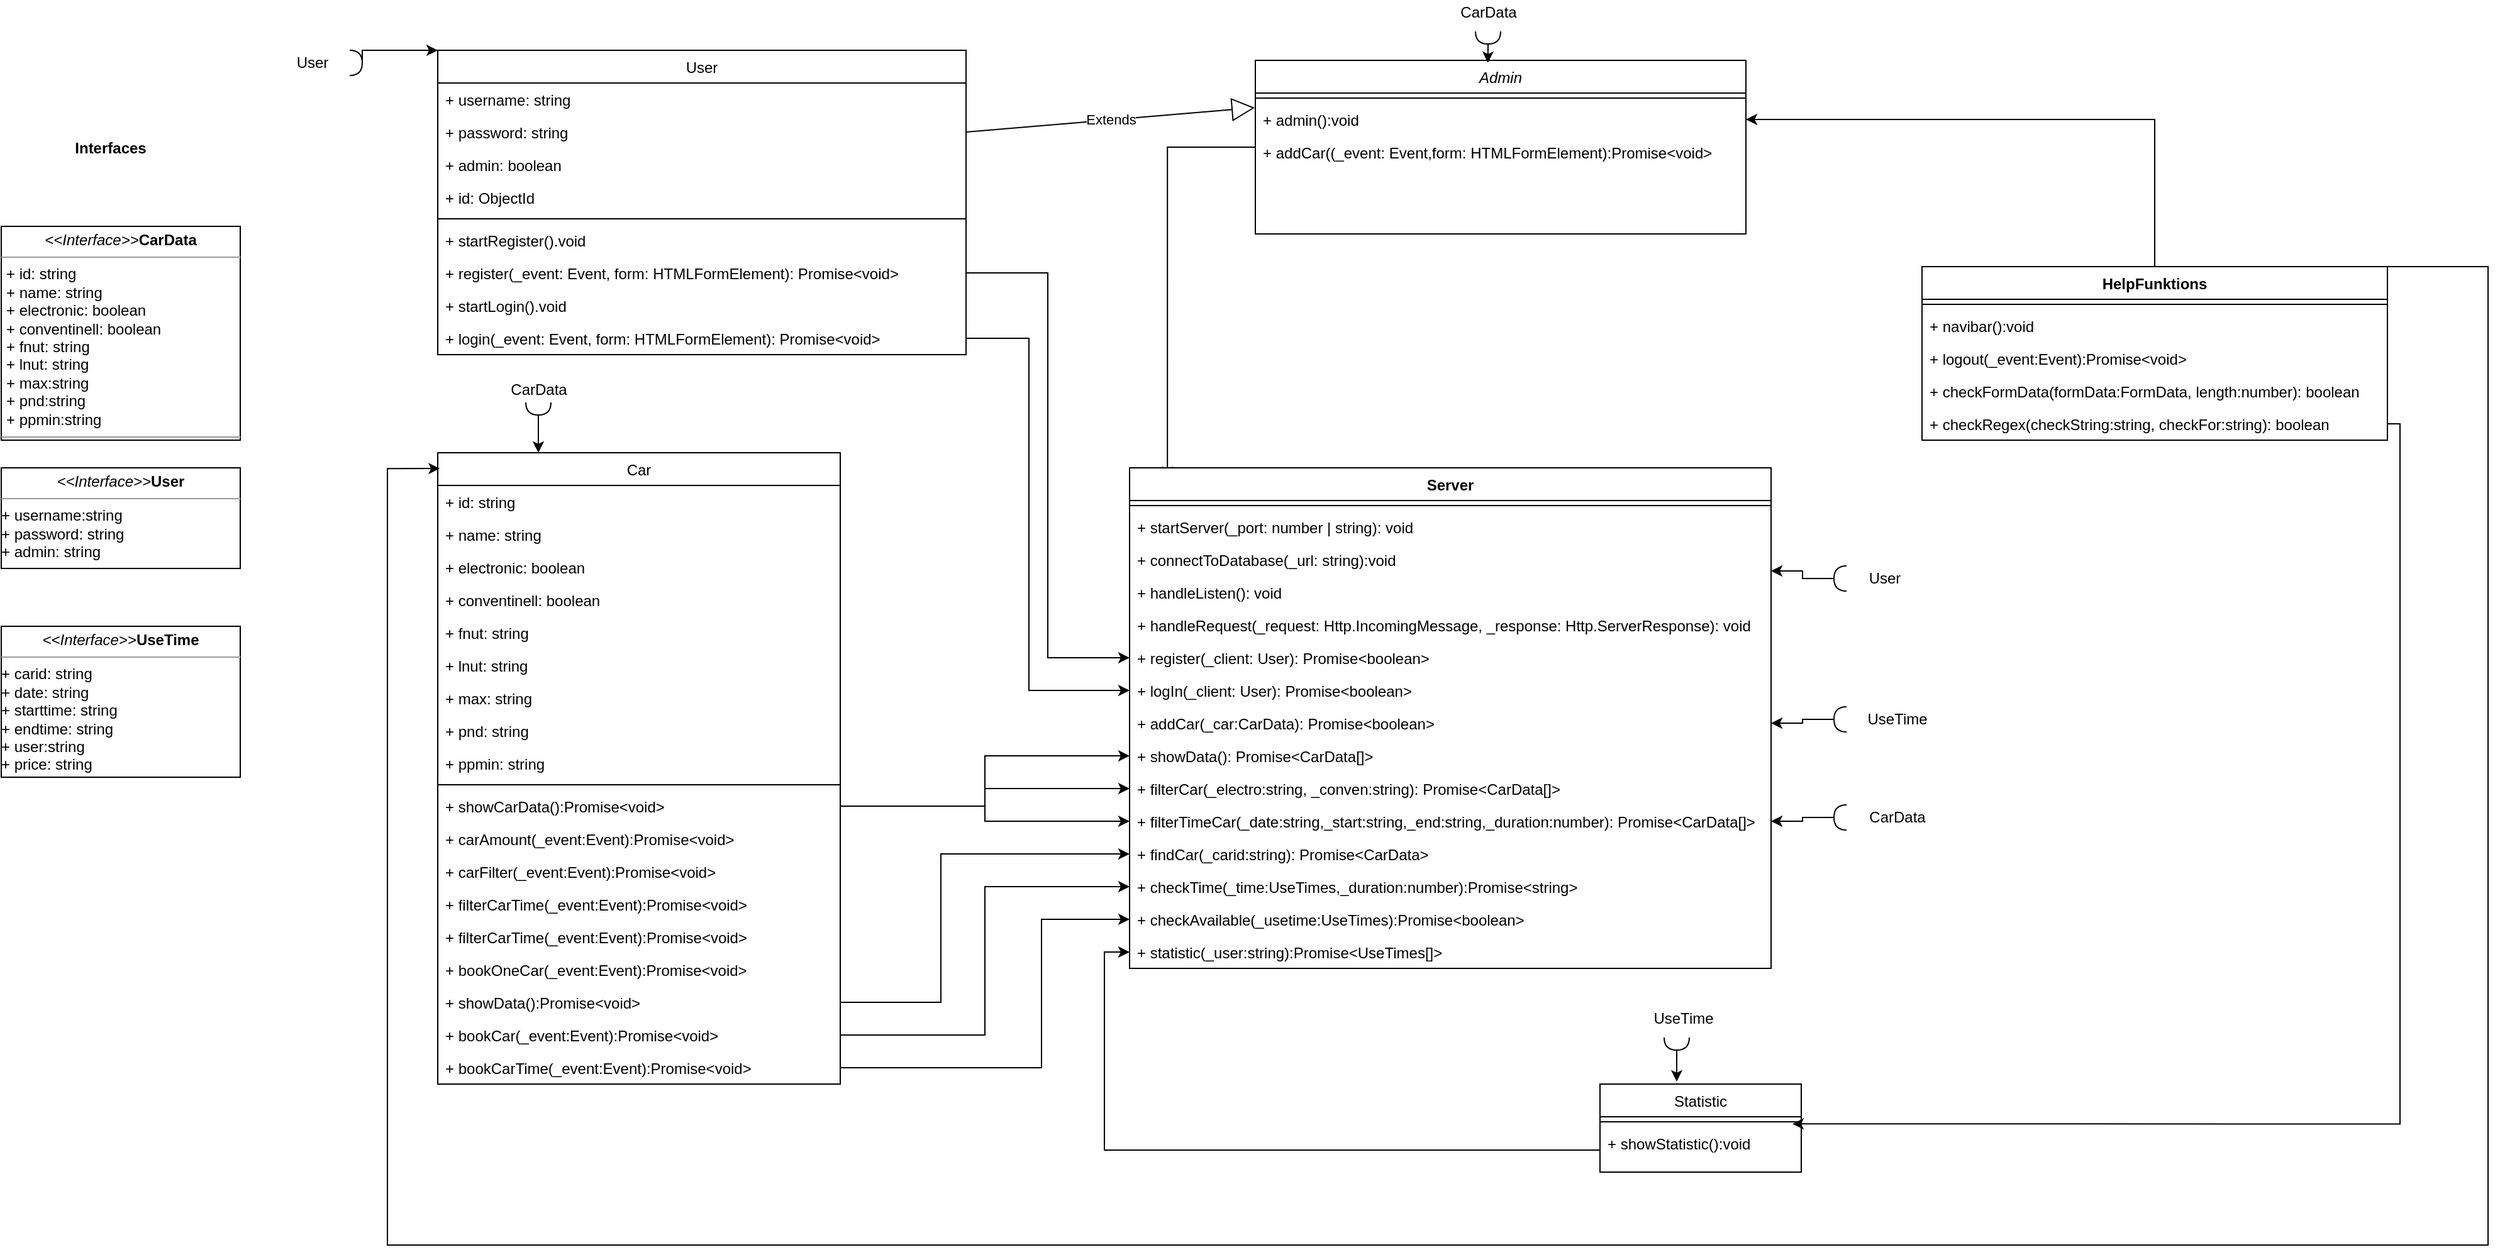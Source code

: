 <mxfile version="18.0.6" type="device" pages="3"><diagram id="C5RBs43oDa-KdzZeNtuy" name="Klassendiagram"><mxGraphModel dx="3906" dy="2313" grid="1" gridSize="10" guides="1" tooltips="1" connect="1" arrows="1" fold="1" page="1" pageScale="1" pageWidth="827" pageHeight="1169" math="0" shadow="0"><root><mxCell id="WIyWlLk6GJQsqaUBKTNV-0"/><mxCell id="WIyWlLk6GJQsqaUBKTNV-1" parent="WIyWlLk6GJQsqaUBKTNV-0"/><mxCell id="M6vmcCNM_Of8qUDuy9gp-23" style="edgeStyle=orthogonalEdgeStyle;rounded=0;orthogonalLoop=1;jettySize=auto;html=1;exitX=0;exitY=0.5;exitDx=0;exitDy=0;entryX=0.059;entryY=0.02;entryDx=0;entryDy=0;entryPerimeter=0;" edge="1" parent="WIyWlLk6GJQsqaUBKTNV-1" source="zkfFHV4jXpPFQw0GAbJ--0" target="01paViA8W7ZE-G03d8Z8-36"><mxGeometry relative="1" as="geometry"/></mxCell><mxCell id="zkfFHV4jXpPFQw0GAbJ--0" value="Admin" style="swimlane;fontStyle=2;align=center;verticalAlign=top;childLayout=stackLayout;horizontal=1;startSize=26;horizontalStack=0;resizeParent=1;resizeLast=0;collapsible=1;marginBottom=0;rounded=0;shadow=0;strokeWidth=1;" parent="WIyWlLk6GJQsqaUBKTNV-1" vertex="1"><mxGeometry x="-20" y="38" width="390" height="138" as="geometry"><mxRectangle x="230" y="140" width="160" height="26" as="alternateBounds"/></mxGeometry></mxCell><mxCell id="zkfFHV4jXpPFQw0GAbJ--4" value="" style="line;html=1;strokeWidth=1;align=left;verticalAlign=middle;spacingTop=-1;spacingLeft=3;spacingRight=3;rotatable=0;labelPosition=right;points=[];portConstraint=eastwest;" parent="zkfFHV4jXpPFQw0GAbJ--0" vertex="1"><mxGeometry y="26" width="390" height="8" as="geometry"/></mxCell><mxCell id="zkfFHV4jXpPFQw0GAbJ--5" value="+ admin():void" style="text;align=left;verticalAlign=top;spacingLeft=4;spacingRight=4;overflow=hidden;rotatable=0;points=[[0,0.5],[1,0.5]];portConstraint=eastwest;" parent="zkfFHV4jXpPFQw0GAbJ--0" vertex="1"><mxGeometry y="34" width="390" height="26" as="geometry"/></mxCell><mxCell id="01paViA8W7ZE-G03d8Z8-0" value="+ addCar((_event: Event,form: HTMLFormElement):Promise&lt;void&gt;" style="text;align=left;verticalAlign=top;spacingLeft=4;spacingRight=4;overflow=hidden;rotatable=0;points=[[0,0.5],[1,0.5]];portConstraint=eastwest;" parent="zkfFHV4jXpPFQw0GAbJ--0" vertex="1"><mxGeometry y="60" width="390" height="26" as="geometry"/></mxCell><mxCell id="zkfFHV4jXpPFQw0GAbJ--6" value="User" style="swimlane;fontStyle=0;align=center;verticalAlign=top;childLayout=stackLayout;horizontal=1;startSize=26;horizontalStack=0;resizeParent=1;resizeLast=0;collapsible=1;marginBottom=0;rounded=0;shadow=0;strokeWidth=1;" parent="WIyWlLk6GJQsqaUBKTNV-1" vertex="1"><mxGeometry x="-670" y="30" width="420" height="242" as="geometry"><mxRectangle x="130" y="380" width="160" height="26" as="alternateBounds"/></mxGeometry></mxCell><mxCell id="zkfFHV4jXpPFQw0GAbJ--7" value="+ username: string" style="text;align=left;verticalAlign=top;spacingLeft=4;spacingRight=4;overflow=hidden;rotatable=0;points=[[0,0.5],[1,0.5]];portConstraint=eastwest;" parent="zkfFHV4jXpPFQw0GAbJ--6" vertex="1"><mxGeometry y="26" width="420" height="26" as="geometry"/></mxCell><mxCell id="zkfFHV4jXpPFQw0GAbJ--8" value="+ password: string" style="text;align=left;verticalAlign=top;spacingLeft=4;spacingRight=4;overflow=hidden;rotatable=0;points=[[0,0.5],[1,0.5]];portConstraint=eastwest;rounded=0;shadow=0;html=0;" parent="zkfFHV4jXpPFQw0GAbJ--6" vertex="1"><mxGeometry y="52" width="420" height="26" as="geometry"/></mxCell><mxCell id="01paViA8W7ZE-G03d8Z8-20" value="+ admin: boolean" style="text;align=left;verticalAlign=top;spacingLeft=4;spacingRight=4;overflow=hidden;rotatable=0;points=[[0,0.5],[1,0.5]];portConstraint=eastwest;rounded=0;shadow=0;html=0;" parent="zkfFHV4jXpPFQw0GAbJ--6" vertex="1"><mxGeometry y="78" width="420" height="26" as="geometry"/></mxCell><mxCell id="01paViA8W7ZE-G03d8Z8-19" value="+ id: ObjectId" style="text;align=left;verticalAlign=top;spacingLeft=4;spacingRight=4;overflow=hidden;rotatable=0;points=[[0,0.5],[1,0.5]];portConstraint=eastwest;rounded=0;shadow=0;html=0;" parent="zkfFHV4jXpPFQw0GAbJ--6" vertex="1"><mxGeometry y="104" width="420" height="26" as="geometry"/></mxCell><mxCell id="zkfFHV4jXpPFQw0GAbJ--9" value="" style="line;html=1;strokeWidth=1;align=left;verticalAlign=middle;spacingTop=-1;spacingLeft=3;spacingRight=3;rotatable=0;labelPosition=right;points=[];portConstraint=eastwest;" parent="zkfFHV4jXpPFQw0GAbJ--6" vertex="1"><mxGeometry y="130" width="420" height="8" as="geometry"/></mxCell><mxCell id="zkfFHV4jXpPFQw0GAbJ--11" value="+ startRegister().void" style="text;align=left;verticalAlign=top;spacingLeft=4;spacingRight=4;overflow=hidden;rotatable=0;points=[[0,0.5],[1,0.5]];portConstraint=eastwest;" parent="zkfFHV4jXpPFQw0GAbJ--6" vertex="1"><mxGeometry y="138" width="420" height="26" as="geometry"/></mxCell><mxCell id="01paViA8W7ZE-G03d8Z8-21" value="+ register(_event: Event, form: HTMLFormElement): Promise&lt;void&gt;" style="text;align=left;verticalAlign=top;spacingLeft=4;spacingRight=4;overflow=hidden;rotatable=0;points=[[0,0.5],[1,0.5]];portConstraint=eastwest;" parent="zkfFHV4jXpPFQw0GAbJ--6" vertex="1"><mxGeometry y="164" width="420" height="26" as="geometry"/></mxCell><mxCell id="01paViA8W7ZE-G03d8Z8-22" value="+ startLogin().void" style="text;align=left;verticalAlign=top;spacingLeft=4;spacingRight=4;overflow=hidden;rotatable=0;points=[[0,0.5],[1,0.5]];portConstraint=eastwest;" parent="zkfFHV4jXpPFQw0GAbJ--6" vertex="1"><mxGeometry y="190" width="420" height="26" as="geometry"/></mxCell><mxCell id="01paViA8W7ZE-G03d8Z8-23" value="+ login(_event: Event, form: HTMLFormElement): Promise&lt;void&gt;" style="text;align=left;verticalAlign=top;spacingLeft=4;spacingRight=4;overflow=hidden;rotatable=0;points=[[0,0.5],[1,0.5]];portConstraint=eastwest;" parent="zkfFHV4jXpPFQw0GAbJ--6" vertex="1"><mxGeometry y="216" width="420" height="26" as="geometry"/></mxCell><mxCell id="M6vmcCNM_Of8qUDuy9gp-12" style="edgeStyle=orthogonalEdgeStyle;rounded=0;orthogonalLoop=1;jettySize=auto;html=1;exitX=0;exitY=0.75;exitDx=0;exitDy=0;entryX=0;entryY=0.5;entryDx=0;entryDy=0;" edge="1" parent="WIyWlLk6GJQsqaUBKTNV-1" source="zkfFHV4jXpPFQw0GAbJ--13" target="01paViA8W7ZE-G03d8Z8-40"><mxGeometry relative="1" as="geometry"><Array as="points"><mxPoint x="-140" y="904"/><mxPoint x="-140" y="747"/></Array></mxGeometry></mxCell><mxCell id="zkfFHV4jXpPFQw0GAbJ--13" value="Statistic" style="swimlane;fontStyle=0;align=center;verticalAlign=top;childLayout=stackLayout;horizontal=1;startSize=26;horizontalStack=0;resizeParent=1;resizeLast=0;collapsible=1;marginBottom=0;rounded=0;shadow=0;strokeWidth=1;" parent="WIyWlLk6GJQsqaUBKTNV-1" vertex="1"><mxGeometry x="254" y="852" width="160" height="70" as="geometry"><mxRectangle x="340" y="380" width="170" height="26" as="alternateBounds"/></mxGeometry></mxCell><mxCell id="zkfFHV4jXpPFQw0GAbJ--15" value="" style="line;html=1;strokeWidth=1;align=left;verticalAlign=middle;spacingTop=-1;spacingLeft=3;spacingRight=3;rotatable=0;labelPosition=right;points=[];portConstraint=eastwest;" parent="zkfFHV4jXpPFQw0GAbJ--13" vertex="1"><mxGeometry y="26" width="160" height="8" as="geometry"/></mxCell><mxCell id="01paViA8W7ZE-G03d8Z8-16" value="+ showStatistic():void" style="text;align=left;verticalAlign=top;spacingLeft=4;spacingRight=4;overflow=hidden;rotatable=0;points=[[0,0.5],[1,0.5]];portConstraint=eastwest;" parent="zkfFHV4jXpPFQw0GAbJ--13" vertex="1"><mxGeometry y="34" width="160" height="26" as="geometry"/></mxCell><mxCell id="zkfFHV4jXpPFQw0GAbJ--17" value="Car" style="swimlane;fontStyle=0;align=center;verticalAlign=top;childLayout=stackLayout;horizontal=1;startSize=26;horizontalStack=0;resizeParent=1;resizeLast=0;collapsible=1;marginBottom=0;rounded=0;shadow=0;strokeWidth=1;" parent="WIyWlLk6GJQsqaUBKTNV-1" vertex="1"><mxGeometry x="-670" y="350" width="320" height="502" as="geometry"><mxRectangle x="508" y="120" width="192" height="26" as="alternateBounds"/></mxGeometry></mxCell><mxCell id="zkfFHV4jXpPFQw0GAbJ--18" value="+ id: string" style="text;align=left;verticalAlign=top;spacingLeft=4;spacingRight=4;overflow=hidden;rotatable=0;points=[[0,0.5],[1,0.5]];portConstraint=eastwest;" parent="zkfFHV4jXpPFQw0GAbJ--17" vertex="1"><mxGeometry y="26" width="320" height="26" as="geometry"/></mxCell><mxCell id="zkfFHV4jXpPFQw0GAbJ--19" value="+ name: string" style="text;align=left;verticalAlign=top;spacingLeft=4;spacingRight=4;overflow=hidden;rotatable=0;points=[[0,0.5],[1,0.5]];portConstraint=eastwest;rounded=0;shadow=0;html=0;" parent="zkfFHV4jXpPFQw0GAbJ--17" vertex="1"><mxGeometry y="52" width="320" height="26" as="geometry"/></mxCell><mxCell id="zkfFHV4jXpPFQw0GAbJ--20" value="+ electronic: boolean" style="text;align=left;verticalAlign=top;spacingLeft=4;spacingRight=4;overflow=hidden;rotatable=0;points=[[0,0.5],[1,0.5]];portConstraint=eastwest;rounded=0;shadow=0;html=0;" parent="zkfFHV4jXpPFQw0GAbJ--17" vertex="1"><mxGeometry y="78" width="320" height="26" as="geometry"/></mxCell><mxCell id="zkfFHV4jXpPFQw0GAbJ--21" value="+ conventinell: boolean" style="text;align=left;verticalAlign=top;spacingLeft=4;spacingRight=4;overflow=hidden;rotatable=0;points=[[0,0.5],[1,0.5]];portConstraint=eastwest;rounded=0;shadow=0;html=0;" parent="zkfFHV4jXpPFQw0GAbJ--17" vertex="1"><mxGeometry y="104" width="320" height="26" as="geometry"/></mxCell><mxCell id="01paViA8W7ZE-G03d8Z8-2" value="+ fnut: string" style="text;align=left;verticalAlign=top;spacingLeft=4;spacingRight=4;overflow=hidden;rotatable=0;points=[[0,0.5],[1,0.5]];portConstraint=eastwest;rounded=0;shadow=0;html=0;" parent="zkfFHV4jXpPFQw0GAbJ--17" vertex="1"><mxGeometry y="130" width="320" height="26" as="geometry"/></mxCell><mxCell id="01paViA8W7ZE-G03d8Z8-3" value="+ lnut: string" style="text;align=left;verticalAlign=top;spacingLeft=4;spacingRight=4;overflow=hidden;rotatable=0;points=[[0,0.5],[1,0.5]];portConstraint=eastwest;rounded=0;shadow=0;html=0;" parent="zkfFHV4jXpPFQw0GAbJ--17" vertex="1"><mxGeometry y="156" width="320" height="26" as="geometry"/></mxCell><mxCell id="01paViA8W7ZE-G03d8Z8-5" value="+ max: string" style="text;align=left;verticalAlign=top;spacingLeft=4;spacingRight=4;overflow=hidden;rotatable=0;points=[[0,0.5],[1,0.5]];portConstraint=eastwest;rounded=0;shadow=0;html=0;" parent="zkfFHV4jXpPFQw0GAbJ--17" vertex="1"><mxGeometry y="182" width="320" height="26" as="geometry"/></mxCell><mxCell id="01paViA8W7ZE-G03d8Z8-6" value="+ pnd: string" style="text;align=left;verticalAlign=top;spacingLeft=4;spacingRight=4;overflow=hidden;rotatable=0;points=[[0,0.5],[1,0.5]];portConstraint=eastwest;rounded=0;shadow=0;html=0;" parent="zkfFHV4jXpPFQw0GAbJ--17" vertex="1"><mxGeometry y="208" width="320" height="26" as="geometry"/></mxCell><mxCell id="01paViA8W7ZE-G03d8Z8-4" value="+ ppmin: string" style="text;align=left;verticalAlign=top;spacingLeft=4;spacingRight=4;overflow=hidden;rotatable=0;points=[[0,0.5],[1,0.5]];portConstraint=eastwest;rounded=0;shadow=0;html=0;" parent="zkfFHV4jXpPFQw0GAbJ--17" vertex="1"><mxGeometry y="234" width="320" height="26" as="geometry"/></mxCell><mxCell id="zkfFHV4jXpPFQw0GAbJ--23" value="" style="line;html=1;strokeWidth=1;align=left;verticalAlign=middle;spacingTop=-1;spacingLeft=3;spacingRight=3;rotatable=0;labelPosition=right;points=[];portConstraint=eastwest;" parent="zkfFHV4jXpPFQw0GAbJ--17" vertex="1"><mxGeometry y="260" width="320" height="8" as="geometry"/></mxCell><mxCell id="zkfFHV4jXpPFQw0GAbJ--24" value="+ showCarData():Promise&lt;void&gt;" style="text;align=left;verticalAlign=top;spacingLeft=4;spacingRight=4;overflow=hidden;rotatable=0;points=[[0,0.5],[1,0.5]];portConstraint=eastwest;" parent="zkfFHV4jXpPFQw0GAbJ--17" vertex="1"><mxGeometry y="268" width="320" height="26" as="geometry"/></mxCell><mxCell id="zkfFHV4jXpPFQw0GAbJ--25" value="+ carAmount(_event:Event):Promise&lt;void&gt;" style="text;align=left;verticalAlign=top;spacingLeft=4;spacingRight=4;overflow=hidden;rotatable=0;points=[[0,0.5],[1,0.5]];portConstraint=eastwest;" parent="zkfFHV4jXpPFQw0GAbJ--17" vertex="1"><mxGeometry y="294" width="320" height="26" as="geometry"/></mxCell><mxCell id="01paViA8W7ZE-G03d8Z8-8" value="+ carFilter(_event:Event):Promise&lt;void&gt;" style="text;align=left;verticalAlign=top;spacingLeft=4;spacingRight=4;overflow=hidden;rotatable=0;points=[[0,0.5],[1,0.5]];portConstraint=eastwest;" parent="zkfFHV4jXpPFQw0GAbJ--17" vertex="1"><mxGeometry y="320" width="320" height="26" as="geometry"/></mxCell><mxCell id="01paViA8W7ZE-G03d8Z8-9" value="+ filterCarTime(_event:Event):Promise&lt;void&gt;" style="text;align=left;verticalAlign=top;spacingLeft=4;spacingRight=4;overflow=hidden;rotatable=0;points=[[0,0.5],[1,0.5]];portConstraint=eastwest;" parent="zkfFHV4jXpPFQw0GAbJ--17" vertex="1"><mxGeometry y="346" width="320" height="26" as="geometry"/></mxCell><mxCell id="01paViA8W7ZE-G03d8Z8-11" value="+ filterCarTime(_event:Event):Promise&lt;void&gt;" style="text;align=left;verticalAlign=top;spacingLeft=4;spacingRight=4;overflow=hidden;rotatable=0;points=[[0,0.5],[1,0.5]];portConstraint=eastwest;" parent="zkfFHV4jXpPFQw0GAbJ--17" vertex="1"><mxGeometry y="372" width="320" height="26" as="geometry"/></mxCell><mxCell id="01paViA8W7ZE-G03d8Z8-10" value="+ bookOneCar(_event:Event):Promise&lt;void&gt;" style="text;align=left;verticalAlign=top;spacingLeft=4;spacingRight=4;overflow=hidden;rotatable=0;points=[[0,0.5],[1,0.5]];portConstraint=eastwest;" parent="zkfFHV4jXpPFQw0GAbJ--17" vertex="1"><mxGeometry y="398" width="320" height="26" as="geometry"/></mxCell><mxCell id="01paViA8W7ZE-G03d8Z8-12" value="+ showData():Promise&lt;void&gt;" style="text;align=left;verticalAlign=top;spacingLeft=4;spacingRight=4;overflow=hidden;rotatable=0;points=[[0,0.5],[1,0.5]];portConstraint=eastwest;" parent="zkfFHV4jXpPFQw0GAbJ--17" vertex="1"><mxGeometry y="424" width="320" height="26" as="geometry"/></mxCell><mxCell id="01paViA8W7ZE-G03d8Z8-15" value="+ bookCar(_event:Event):Promise&lt;void&gt;" style="text;align=left;verticalAlign=top;spacingLeft=4;spacingRight=4;overflow=hidden;rotatable=0;points=[[0,0.5],[1,0.5]];portConstraint=eastwest;" parent="zkfFHV4jXpPFQw0GAbJ--17" vertex="1"><mxGeometry y="450" width="320" height="26" as="geometry"/></mxCell><mxCell id="01paViA8W7ZE-G03d8Z8-14" value="+ bookCarTime(_event:Event):Promise&lt;void&gt;" style="text;align=left;verticalAlign=top;spacingLeft=4;spacingRight=4;overflow=hidden;rotatable=0;points=[[0,0.5],[1,0.5]];portConstraint=eastwest;" parent="zkfFHV4jXpPFQw0GAbJ--17" vertex="1"><mxGeometry y="476" width="320" height="26" as="geometry"/></mxCell><mxCell id="01paViA8W7ZE-G03d8Z8-25" value="&lt;p style=&quot;margin:0px;margin-top:4px;text-align:center;&quot;&gt;&lt;i&gt;&amp;lt;&amp;lt;Interface&amp;gt;&amp;gt;&lt;/i&gt;&lt;b&gt;CarData&lt;/b&gt;&lt;br&gt;&lt;/p&gt;&lt;hr size=&quot;1&quot;&gt;&lt;p style=&quot;margin:0px;margin-left:4px;&quot;&gt;+ id: string&lt;br&gt;+ name: string&lt;/p&gt;&lt;p style=&quot;margin:0px;margin-left:4px;&quot;&gt;+ electronic: boolean&lt;/p&gt;&lt;p style=&quot;margin:0px;margin-left:4px;&quot;&gt;+ conventinell: boolean&lt;/p&gt;&lt;p style=&quot;margin:0px;margin-left:4px;&quot;&gt;+ fnut: string&lt;/p&gt;&lt;p style=&quot;margin:0px;margin-left:4px;&quot;&gt;+ lnut: string&lt;/p&gt;&lt;p style=&quot;margin:0px;margin-left:4px;&quot;&gt;+ max:string&lt;/p&gt;&lt;p style=&quot;margin:0px;margin-left:4px;&quot;&gt;+ pnd:string&lt;/p&gt;&lt;p style=&quot;margin:0px;margin-left:4px;&quot;&gt;+ ppmin:string&lt;br&gt;&lt;/p&gt;&lt;hr size=&quot;1&quot;&gt;&lt;p style=&quot;margin:0px;margin-left:4px;&quot;&gt;+ method1(Type): Type&lt;br&gt;+ method2(Type, Type): Type&lt;/p&gt;" style="verticalAlign=top;align=left;overflow=fill;fontSize=12;fontFamily=Helvetica;html=1;" parent="WIyWlLk6GJQsqaUBKTNV-1" vertex="1"><mxGeometry x="-1017" y="170" width="190" height="170" as="geometry"/></mxCell><mxCell id="01paViA8W7ZE-G03d8Z8-26" value="&lt;p style=&quot;margin:0px;margin-top:4px;text-align:center;&quot;&gt;&lt;i&gt;&amp;lt;&amp;lt;Interface&amp;gt;&amp;gt;&lt;/i&gt;&lt;b&gt;User&lt;/b&gt;&lt;br&gt;&lt;b&gt;&lt;/b&gt;&lt;/p&gt;&lt;hr size=&quot;1&quot;&gt;&lt;div&gt;+ username:string&lt;/div&gt;&lt;div&gt;+ password: string&lt;/div&gt;&lt;div&gt;+ admin: string&lt;br&gt;&lt;/div&gt;&lt;hr size=&quot;1&quot;&gt;&lt;p style=&quot;margin:0px;margin-left:4px;&quot;&gt;+ method1(Type): Type&lt;br&gt;+ method2(Type, Type): Type&lt;/p&gt;" style="verticalAlign=top;align=left;overflow=fill;fontSize=12;fontFamily=Helvetica;html=1;" parent="WIyWlLk6GJQsqaUBKTNV-1" vertex="1"><mxGeometry x="-1017" y="362" width="190" height="80" as="geometry"/></mxCell><mxCell id="01paViA8W7ZE-G03d8Z8-27" value="&lt;p style=&quot;margin:0px;margin-top:4px;text-align:center;&quot;&gt;&lt;i&gt;&amp;lt;&amp;lt;Interface&amp;gt;&amp;gt;&lt;/i&gt;&lt;b&gt;UseTime&lt;/b&gt;&lt;br&gt;&lt;b&gt;&lt;/b&gt;&lt;/p&gt;&lt;hr size=&quot;1&quot;&gt;&lt;div&gt;+ carid: string&lt;/div&gt;&lt;div&gt;+ date: string&lt;/div&gt;&lt;div&gt;+ starttime: string&lt;/div&gt;&lt;div&gt;+ endtime: string&lt;/div&gt;&lt;div&gt;+ user:string&lt;/div&gt;&lt;div&gt;+ price: string&lt;br&gt;&lt;/div&gt;&lt;hr size=&quot;1&quot;&gt;&lt;p style=&quot;margin:0px;margin-left:4px;&quot;&gt;+ method1(Type): Type&lt;br&gt;+ method2(Type, Type): Type&lt;/p&gt;" style="verticalAlign=top;align=left;overflow=fill;fontSize=12;fontFamily=Helvetica;html=1;" parent="WIyWlLk6GJQsqaUBKTNV-1" vertex="1"><mxGeometry x="-1017" y="488" width="190" height="120" as="geometry"/></mxCell><mxCell id="01paViA8W7ZE-G03d8Z8-36" value="Server" style="swimlane;fontStyle=1;align=center;verticalAlign=top;childLayout=stackLayout;horizontal=1;startSize=26;horizontalStack=0;resizeParent=1;resizeParentMax=0;resizeLast=0;collapsible=1;marginBottom=0;" parent="WIyWlLk6GJQsqaUBKTNV-1" vertex="1"><mxGeometry x="-120" y="362" width="510" height="398" as="geometry"/></mxCell><mxCell id="01paViA8W7ZE-G03d8Z8-38" value="" style="line;strokeWidth=1;fillColor=none;align=left;verticalAlign=middle;spacingTop=-1;spacingLeft=3;spacingRight=3;rotatable=0;labelPosition=right;points=[];portConstraint=eastwest;" parent="01paViA8W7ZE-G03d8Z8-36" vertex="1"><mxGeometry y="26" width="510" height="8" as="geometry"/></mxCell><mxCell id="01paViA8W7ZE-G03d8Z8-39" value="+ startServer(_port: number | string): void" style="text;strokeColor=none;fillColor=none;align=left;verticalAlign=top;spacingLeft=4;spacingRight=4;overflow=hidden;rotatable=0;points=[[0,0.5],[1,0.5]];portConstraint=eastwest;" parent="01paViA8W7ZE-G03d8Z8-36" vertex="1"><mxGeometry y="34" width="510" height="26" as="geometry"/></mxCell><mxCell id="01paViA8W7ZE-G03d8Z8-30" value="+ connectToDatabase(_url: string):void" style="text;align=left;verticalAlign=top;spacingLeft=4;spacingRight=4;overflow=hidden;rotatable=0;points=[[0,0.5],[1,0.5]];portConstraint=eastwest;" parent="01paViA8W7ZE-G03d8Z8-36" vertex="1"><mxGeometry y="60" width="510" height="26" as="geometry"/></mxCell><mxCell id="01paViA8W7ZE-G03d8Z8-41" value="+ handleListen(): void" style="text;strokeColor=none;fillColor=none;align=left;verticalAlign=top;spacingLeft=4;spacingRight=4;overflow=hidden;rotatable=0;points=[[0,0.5],[1,0.5]];portConstraint=eastwest;" parent="01paViA8W7ZE-G03d8Z8-36" vertex="1"><mxGeometry y="86" width="510" height="26" as="geometry"/></mxCell><mxCell id="01paViA8W7ZE-G03d8Z8-42" value="+ handleRequest(_request: Http.IncomingMessage, _response: Http.ServerResponse): void" style="text;strokeColor=none;fillColor=none;align=left;verticalAlign=top;spacingLeft=4;spacingRight=4;overflow=hidden;rotatable=0;points=[[0,0.5],[1,0.5]];portConstraint=eastwest;" parent="01paViA8W7ZE-G03d8Z8-36" vertex="1"><mxGeometry y="112" width="510" height="26" as="geometry"/></mxCell><mxCell id="01paViA8W7ZE-G03d8Z8-44" value="+ register(_client: User): Promise&lt;boolean&gt;" style="text;strokeColor=none;fillColor=none;align=left;verticalAlign=top;spacingLeft=4;spacingRight=4;overflow=hidden;rotatable=0;points=[[0,0.5],[1,0.5]];portConstraint=eastwest;" parent="01paViA8W7ZE-G03d8Z8-36" vertex="1"><mxGeometry y="138" width="510" height="26" as="geometry"/></mxCell><mxCell id="01paViA8W7ZE-G03d8Z8-45" value="+ logIn(_client: User): Promise&lt;boolean&gt;" style="text;strokeColor=none;fillColor=none;align=left;verticalAlign=top;spacingLeft=4;spacingRight=4;overflow=hidden;rotatable=0;points=[[0,0.5],[1,0.5]];portConstraint=eastwest;" parent="01paViA8W7ZE-G03d8Z8-36" vertex="1"><mxGeometry y="164" width="510" height="26" as="geometry"/></mxCell><mxCell id="01paViA8W7ZE-G03d8Z8-43" value="+ addCar(_car:CarData): Promise&lt;boolean&gt;" style="text;strokeColor=none;fillColor=none;align=left;verticalAlign=top;spacingLeft=4;spacingRight=4;overflow=hidden;rotatable=0;points=[[0,0.5],[1,0.5]];portConstraint=eastwest;" parent="01paViA8W7ZE-G03d8Z8-36" vertex="1"><mxGeometry y="190" width="510" height="26" as="geometry"/></mxCell><mxCell id="01paViA8W7ZE-G03d8Z8-48" value="+ showData(): Promise&lt;CarData[]&gt;" style="text;strokeColor=none;fillColor=none;align=left;verticalAlign=top;spacingLeft=4;spacingRight=4;overflow=hidden;rotatable=0;points=[[0,0.5],[1,0.5]];portConstraint=eastwest;" parent="01paViA8W7ZE-G03d8Z8-36" vertex="1"><mxGeometry y="216" width="510" height="26" as="geometry"/></mxCell><mxCell id="01paViA8W7ZE-G03d8Z8-51" value="+ filterCar(_electro:string, _conven:string): Promise&lt;CarData[]&gt;" style="text;strokeColor=none;fillColor=none;align=left;verticalAlign=top;spacingLeft=4;spacingRight=4;overflow=hidden;rotatable=0;points=[[0,0.5],[1,0.5]];portConstraint=eastwest;" parent="01paViA8W7ZE-G03d8Z8-36" vertex="1"><mxGeometry y="242" width="510" height="26" as="geometry"/></mxCell><mxCell id="01paViA8W7ZE-G03d8Z8-50" value="+ filterTimeCar(_date:string,_start:string,_end:string,_duration:number): Promise&lt;CarData[]&gt;" style="text;strokeColor=none;fillColor=none;align=left;verticalAlign=top;spacingLeft=4;spacingRight=4;overflow=hidden;rotatable=0;points=[[0,0.5],[1,0.5]];portConstraint=eastwest;" parent="01paViA8W7ZE-G03d8Z8-36" vertex="1"><mxGeometry y="268" width="510" height="26" as="geometry"/></mxCell><mxCell id="01paViA8W7ZE-G03d8Z8-49" value="+ findCar(_carid:string): Promise&lt;CarData&gt;" style="text;strokeColor=none;fillColor=none;align=left;verticalAlign=top;spacingLeft=4;spacingRight=4;overflow=hidden;rotatable=0;points=[[0,0.5],[1,0.5]];portConstraint=eastwest;" parent="01paViA8W7ZE-G03d8Z8-36" vertex="1"><mxGeometry y="294" width="510" height="26" as="geometry"/></mxCell><mxCell id="01paViA8W7ZE-G03d8Z8-47" value="+ checkTime(_time:UseTimes,_duration:number):Promise&lt;string&gt;" style="text;strokeColor=none;fillColor=none;align=left;verticalAlign=top;spacingLeft=4;spacingRight=4;overflow=hidden;rotatable=0;points=[[0,0.5],[1,0.5]];portConstraint=eastwest;" parent="01paViA8W7ZE-G03d8Z8-36" vertex="1"><mxGeometry y="320" width="510" height="26" as="geometry"/></mxCell><mxCell id="01paViA8W7ZE-G03d8Z8-46" value="+ checkAvailable(_usetime:UseTimes):Promise&lt;boolean&gt;" style="text;strokeColor=none;fillColor=none;align=left;verticalAlign=top;spacingLeft=4;spacingRight=4;overflow=hidden;rotatable=0;points=[[0,0.5],[1,0.5]];portConstraint=eastwest;" parent="01paViA8W7ZE-G03d8Z8-36" vertex="1"><mxGeometry y="346" width="510" height="26" as="geometry"/></mxCell><mxCell id="01paViA8W7ZE-G03d8Z8-40" value="+ statistic(_user:string):Promise&lt;UseTimes[]&gt;" style="text;strokeColor=none;fillColor=none;align=left;verticalAlign=top;spacingLeft=4;spacingRight=4;overflow=hidden;rotatable=0;points=[[0,0.5],[1,0.5]];portConstraint=eastwest;" parent="01paViA8W7ZE-G03d8Z8-36" vertex="1"><mxGeometry y="372" width="510" height="26" as="geometry"/></mxCell><mxCell id="M6vmcCNM_Of8qUDuy9gp-20" style="edgeStyle=orthogonalEdgeStyle;rounded=0;orthogonalLoop=1;jettySize=auto;html=1;exitX=0.5;exitY=0;exitDx=0;exitDy=0;entryX=1;entryY=0.5;entryDx=0;entryDy=0;" edge="1" parent="WIyWlLk6GJQsqaUBKTNV-1" source="M6vmcCNM_Of8qUDuy9gp-0" target="zkfFHV4jXpPFQw0GAbJ--5"><mxGeometry relative="1" as="geometry"/></mxCell><mxCell id="M6vmcCNM_Of8qUDuy9gp-21" style="edgeStyle=orthogonalEdgeStyle;rounded=0;orthogonalLoop=1;jettySize=auto;html=1;entryX=0.956;entryY=-0.09;entryDx=0;entryDy=0;entryPerimeter=0;exitX=1;exitY=0.5;exitDx=0;exitDy=0;" edge="1" parent="WIyWlLk6GJQsqaUBKTNV-1" source="M6vmcCNM_Of8qUDuy9gp-7" target="01paViA8W7ZE-G03d8Z8-16"><mxGeometry relative="1" as="geometry"><mxPoint x="860" y="440" as="sourcePoint"/><Array as="points"><mxPoint x="890" y="327"/><mxPoint x="890" y="884"/></Array></mxGeometry></mxCell><mxCell id="M6vmcCNM_Of8qUDuy9gp-22" style="edgeStyle=orthogonalEdgeStyle;rounded=0;orthogonalLoop=1;jettySize=auto;html=1;exitX=1;exitY=0;exitDx=0;exitDy=0;entryX=0.005;entryY=0.025;entryDx=0;entryDy=0;entryPerimeter=0;" edge="1" parent="WIyWlLk6GJQsqaUBKTNV-1" source="M6vmcCNM_Of8qUDuy9gp-0" target="zkfFHV4jXpPFQw0GAbJ--17"><mxGeometry relative="1" as="geometry"><mxPoint x="-680" y="124" as="targetPoint"/><Array as="points"><mxPoint x="960" y="202"/><mxPoint x="960" y="980"/><mxPoint x="-710" y="980"/><mxPoint x="-710" y="363"/></Array></mxGeometry></mxCell><mxCell id="M6vmcCNM_Of8qUDuy9gp-0" value="HelpFunktions" style="swimlane;fontStyle=1;align=center;verticalAlign=top;childLayout=stackLayout;horizontal=1;startSize=26;horizontalStack=0;resizeParent=1;resizeParentMax=0;resizeLast=0;collapsible=1;marginBottom=0;" vertex="1" parent="WIyWlLk6GJQsqaUBKTNV-1"><mxGeometry x="510" y="202" width="370" height="138" as="geometry"/></mxCell><mxCell id="M6vmcCNM_Of8qUDuy9gp-2" value="" style="line;strokeWidth=1;fillColor=none;align=left;verticalAlign=middle;spacingTop=-1;spacingLeft=3;spacingRight=3;rotatable=0;labelPosition=right;points=[];portConstraint=eastwest;" vertex="1" parent="M6vmcCNM_Of8qUDuy9gp-0"><mxGeometry y="26" width="370" height="8" as="geometry"/></mxCell><mxCell id="M6vmcCNM_Of8qUDuy9gp-3" value="+ navibar():void" style="text;strokeColor=none;fillColor=none;align=left;verticalAlign=top;spacingLeft=4;spacingRight=4;overflow=hidden;rotatable=0;points=[[0,0.5],[1,0.5]];portConstraint=eastwest;" vertex="1" parent="M6vmcCNM_Of8qUDuy9gp-0"><mxGeometry y="34" width="370" height="26" as="geometry"/></mxCell><mxCell id="M6vmcCNM_Of8qUDuy9gp-5" value="+ logout(_event:Event):Promise&lt;void&gt;" style="text;strokeColor=none;fillColor=none;align=left;verticalAlign=top;spacingLeft=4;spacingRight=4;overflow=hidden;rotatable=0;points=[[0,0.5],[1,0.5]];portConstraint=eastwest;" vertex="1" parent="M6vmcCNM_Of8qUDuy9gp-0"><mxGeometry y="60" width="370" height="26" as="geometry"/></mxCell><mxCell id="M6vmcCNM_Of8qUDuy9gp-6" value="+ checkFormData(formData:FormData, length:number): boolean" style="text;strokeColor=none;fillColor=none;align=left;verticalAlign=top;spacingLeft=4;spacingRight=4;overflow=hidden;rotatable=0;points=[[0,0.5],[1,0.5]];portConstraint=eastwest;" vertex="1" parent="M6vmcCNM_Of8qUDuy9gp-0"><mxGeometry y="86" width="370" height="26" as="geometry"/></mxCell><mxCell id="M6vmcCNM_Of8qUDuy9gp-7" value="+ checkRegex(checkString:string, checkFor:string): boolean" style="text;strokeColor=none;fillColor=none;align=left;verticalAlign=top;spacingLeft=4;spacingRight=4;overflow=hidden;rotatable=0;points=[[0,0.5],[1,0.5]];portConstraint=eastwest;" vertex="1" parent="M6vmcCNM_Of8qUDuy9gp-0"><mxGeometry y="112" width="370" height="26" as="geometry"/></mxCell><mxCell id="M6vmcCNM_Of8qUDuy9gp-8" value="Interfaces" style="text;align=center;fontStyle=1;verticalAlign=middle;spacingLeft=3;spacingRight=3;strokeColor=none;rotatable=0;points=[[0,0.5],[1,0.5]];portConstraint=eastwest;" vertex="1" parent="WIyWlLk6GJQsqaUBKTNV-1"><mxGeometry x="-970" y="94" width="80" height="26" as="geometry"/></mxCell><mxCell id="M6vmcCNM_Of8qUDuy9gp-9" value="Extends" style="endArrow=block;endSize=16;endFill=0;html=1;rounded=0;exitX=1;exitY=0.5;exitDx=0;exitDy=0;entryX=-0.001;entryY=0.141;entryDx=0;entryDy=0;entryPerimeter=0;" edge="1" parent="WIyWlLk6GJQsqaUBKTNV-1" source="zkfFHV4jXpPFQw0GAbJ--8" target="zkfFHV4jXpPFQw0GAbJ--5"><mxGeometry width="160" relative="1" as="geometry"><mxPoint x="30" y="450" as="sourcePoint"/><mxPoint x="90" y="130" as="targetPoint"/></mxGeometry></mxCell><mxCell id="M6vmcCNM_Of8qUDuy9gp-10" style="edgeStyle=orthogonalEdgeStyle;rounded=0;orthogonalLoop=1;jettySize=auto;html=1;exitX=1;exitY=0.5;exitDx=0;exitDy=0;entryX=0;entryY=0.5;entryDx=0;entryDy=0;" edge="1" parent="WIyWlLk6GJQsqaUBKTNV-1" source="01paViA8W7ZE-G03d8Z8-21" target="01paViA8W7ZE-G03d8Z8-44"><mxGeometry relative="1" as="geometry"/></mxCell><mxCell id="M6vmcCNM_Of8qUDuy9gp-11" style="edgeStyle=orthogonalEdgeStyle;rounded=0;orthogonalLoop=1;jettySize=auto;html=1;exitX=1;exitY=0.5;exitDx=0;exitDy=0;entryX=0;entryY=0.5;entryDx=0;entryDy=0;" edge="1" parent="WIyWlLk6GJQsqaUBKTNV-1" source="01paViA8W7ZE-G03d8Z8-23" target="01paViA8W7ZE-G03d8Z8-45"><mxGeometry relative="1" as="geometry"><Array as="points"><mxPoint x="-200" y="259"/><mxPoint x="-200" y="539"/></Array></mxGeometry></mxCell><mxCell id="M6vmcCNM_Of8qUDuy9gp-13" style="edgeStyle=orthogonalEdgeStyle;rounded=0;orthogonalLoop=1;jettySize=auto;html=1;exitX=1;exitY=0.5;exitDx=0;exitDy=0;entryX=0;entryY=0.5;entryDx=0;entryDy=0;" edge="1" parent="WIyWlLk6GJQsqaUBKTNV-1" source="zkfFHV4jXpPFQw0GAbJ--24" target="01paViA8W7ZE-G03d8Z8-48"><mxGeometry relative="1" as="geometry"/></mxCell><mxCell id="M6vmcCNM_Of8qUDuy9gp-14" style="edgeStyle=orthogonalEdgeStyle;rounded=0;orthogonalLoop=1;jettySize=auto;html=1;exitX=1;exitY=0.5;exitDx=0;exitDy=0;entryX=0;entryY=0.5;entryDx=0;entryDy=0;" edge="1" parent="WIyWlLk6GJQsqaUBKTNV-1" source="zkfFHV4jXpPFQw0GAbJ--24" target="01paViA8W7ZE-G03d8Z8-51"><mxGeometry relative="1" as="geometry"/></mxCell><mxCell id="M6vmcCNM_Of8qUDuy9gp-15" style="edgeStyle=orthogonalEdgeStyle;rounded=0;orthogonalLoop=1;jettySize=auto;html=1;exitX=1;exitY=0.5;exitDx=0;exitDy=0;entryX=0;entryY=0.5;entryDx=0;entryDy=0;" edge="1" parent="WIyWlLk6GJQsqaUBKTNV-1" source="zkfFHV4jXpPFQw0GAbJ--24" target="01paViA8W7ZE-G03d8Z8-50"><mxGeometry relative="1" as="geometry"/></mxCell><mxCell id="M6vmcCNM_Of8qUDuy9gp-16" style="edgeStyle=orthogonalEdgeStyle;rounded=0;orthogonalLoop=1;jettySize=auto;html=1;exitX=1;exitY=0.5;exitDx=0;exitDy=0;entryX=0;entryY=0.5;entryDx=0;entryDy=0;" edge="1" parent="WIyWlLk6GJQsqaUBKTNV-1" source="01paViA8W7ZE-G03d8Z8-12" target="01paViA8W7ZE-G03d8Z8-49"><mxGeometry relative="1" as="geometry"><Array as="points"><mxPoint x="-270" y="787"/><mxPoint x="-270" y="669"/></Array></mxGeometry></mxCell><mxCell id="M6vmcCNM_Of8qUDuy9gp-18" style="edgeStyle=orthogonalEdgeStyle;rounded=0;orthogonalLoop=1;jettySize=auto;html=1;exitX=1;exitY=0.5;exitDx=0;exitDy=0;entryX=0;entryY=0.5;entryDx=0;entryDy=0;" edge="1" parent="WIyWlLk6GJQsqaUBKTNV-1" source="01paViA8W7ZE-G03d8Z8-14" target="01paViA8W7ZE-G03d8Z8-46"><mxGeometry relative="1" as="geometry"><Array as="points"><mxPoint x="-190" y="839"/><mxPoint x="-190" y="721"/></Array></mxGeometry></mxCell><mxCell id="M6vmcCNM_Of8qUDuy9gp-19" style="edgeStyle=orthogonalEdgeStyle;rounded=0;orthogonalLoop=1;jettySize=auto;html=1;exitX=1;exitY=0.5;exitDx=0;exitDy=0;entryX=0;entryY=0.5;entryDx=0;entryDy=0;" edge="1" parent="WIyWlLk6GJQsqaUBKTNV-1" source="01paViA8W7ZE-G03d8Z8-15" target="01paViA8W7ZE-G03d8Z8-47"><mxGeometry relative="1" as="geometry"/></mxCell><mxCell id="M6vmcCNM_Of8qUDuy9gp-28" style="edgeStyle=orthogonalEdgeStyle;rounded=0;orthogonalLoop=1;jettySize=auto;html=1;entryX=1;entryY=-0.154;entryDx=0;entryDy=0;entryPerimeter=0;" edge="1" parent="WIyWlLk6GJQsqaUBKTNV-1" source="M6vmcCNM_Of8qUDuy9gp-25" target="01paViA8W7ZE-G03d8Z8-41"><mxGeometry relative="1" as="geometry"/></mxCell><mxCell id="M6vmcCNM_Of8qUDuy9gp-25" value="" style="shape=requiredInterface;html=1;verticalLabelPosition=bottom;sketch=0;rotation=-180;" vertex="1" parent="WIyWlLk6GJQsqaUBKTNV-1"><mxGeometry x="440" y="440" width="10" height="20" as="geometry"/></mxCell><mxCell id="M6vmcCNM_Of8qUDuy9gp-32" style="edgeStyle=orthogonalEdgeStyle;rounded=0;orthogonalLoop=1;jettySize=auto;html=1;exitX=1;exitY=0.5;exitDx=0;exitDy=0;exitPerimeter=0;entryX=1;entryY=0.5;entryDx=0;entryDy=0;" edge="1" parent="WIyWlLk6GJQsqaUBKTNV-1" source="M6vmcCNM_Of8qUDuy9gp-30" target="01paViA8W7ZE-G03d8Z8-43"><mxGeometry relative="1" as="geometry"/></mxCell><mxCell id="M6vmcCNM_Of8qUDuy9gp-30" value="" style="shape=requiredInterface;html=1;verticalLabelPosition=bottom;sketch=0;rotation=-180;" vertex="1" parent="WIyWlLk6GJQsqaUBKTNV-1"><mxGeometry x="440" y="552" width="10" height="20" as="geometry"/></mxCell><mxCell id="M6vmcCNM_Of8qUDuy9gp-33" style="edgeStyle=orthogonalEdgeStyle;rounded=0;orthogonalLoop=1;jettySize=auto;html=1;exitX=1;exitY=0.5;exitDx=0;exitDy=0;exitPerimeter=0;entryX=1;entryY=0.5;entryDx=0;entryDy=0;" edge="1" parent="WIyWlLk6GJQsqaUBKTNV-1" source="M6vmcCNM_Of8qUDuy9gp-31" target="01paViA8W7ZE-G03d8Z8-50"><mxGeometry relative="1" as="geometry"/></mxCell><mxCell id="M6vmcCNM_Of8qUDuy9gp-31" value="" style="shape=requiredInterface;html=1;verticalLabelPosition=bottom;sketch=0;direction=west;" vertex="1" parent="WIyWlLk6GJQsqaUBKTNV-1"><mxGeometry x="440" y="630" width="10" height="20" as="geometry"/></mxCell><mxCell id="M6vmcCNM_Of8qUDuy9gp-34" value="User" style="text;html=1;align=center;verticalAlign=middle;resizable=0;points=[];autosize=1;strokeColor=none;fillColor=none;" vertex="1" parent="WIyWlLk6GJQsqaUBKTNV-1"><mxGeometry x="460" y="440" width="40" height="20" as="geometry"/></mxCell><mxCell id="M6vmcCNM_Of8qUDuy9gp-35" value="UseTime" style="text;html=1;align=center;verticalAlign=middle;resizable=0;points=[];autosize=1;strokeColor=none;fillColor=none;" vertex="1" parent="WIyWlLk6GJQsqaUBKTNV-1"><mxGeometry x="460" y="552" width="60" height="20" as="geometry"/></mxCell><mxCell id="M6vmcCNM_Of8qUDuy9gp-36" value="CarData" style="text;html=1;align=center;verticalAlign=middle;resizable=0;points=[];autosize=1;strokeColor=none;fillColor=none;" vertex="1" parent="WIyWlLk6GJQsqaUBKTNV-1"><mxGeometry x="460" y="630" width="60" height="20" as="geometry"/></mxCell><mxCell id="M6vmcCNM_Of8qUDuy9gp-38" style="edgeStyle=orthogonalEdgeStyle;rounded=0;orthogonalLoop=1;jettySize=auto;html=1;exitX=1;exitY=0.5;exitDx=0;exitDy=0;exitPerimeter=0;entryX=0.381;entryY=-0.029;entryDx=0;entryDy=0;entryPerimeter=0;" edge="1" parent="WIyWlLk6GJQsqaUBKTNV-1" source="M6vmcCNM_Of8qUDuy9gp-37" target="zkfFHV4jXpPFQw0GAbJ--13"><mxGeometry relative="1" as="geometry"/></mxCell><mxCell id="M6vmcCNM_Of8qUDuy9gp-37" value="" style="shape=requiredInterface;html=1;verticalLabelPosition=bottom;sketch=0;direction=south;" vertex="1" parent="WIyWlLk6GJQsqaUBKTNV-1"><mxGeometry x="305" y="815" width="20" height="10" as="geometry"/></mxCell><mxCell id="M6vmcCNM_Of8qUDuy9gp-39" value="UseTime" style="text;html=1;align=center;verticalAlign=middle;resizable=0;points=[];autosize=1;strokeColor=none;fillColor=none;" vertex="1" parent="WIyWlLk6GJQsqaUBKTNV-1"><mxGeometry x="290" y="790" width="60" height="20" as="geometry"/></mxCell><mxCell id="M6vmcCNM_Of8qUDuy9gp-41" style="edgeStyle=orthogonalEdgeStyle;rounded=0;orthogonalLoop=1;jettySize=auto;html=1;exitX=1;exitY=0.5;exitDx=0;exitDy=0;exitPerimeter=0;entryX=0.25;entryY=0;entryDx=0;entryDy=0;" edge="1" parent="WIyWlLk6GJQsqaUBKTNV-1" source="M6vmcCNM_Of8qUDuy9gp-40" target="zkfFHV4jXpPFQw0GAbJ--17"><mxGeometry relative="1" as="geometry"/></mxCell><mxCell id="M6vmcCNM_Of8qUDuy9gp-40" value="" style="shape=requiredInterface;html=1;verticalLabelPosition=bottom;sketch=0;direction=south;" vertex="1" parent="WIyWlLk6GJQsqaUBKTNV-1"><mxGeometry x="-600" y="310" width="20" height="10" as="geometry"/></mxCell><mxCell id="M6vmcCNM_Of8qUDuy9gp-43" value="CarData" style="text;html=1;align=center;verticalAlign=middle;resizable=0;points=[];autosize=1;strokeColor=none;fillColor=none;" vertex="1" parent="WIyWlLk6GJQsqaUBKTNV-1"><mxGeometry x="-620" y="290" width="60" height="20" as="geometry"/></mxCell><mxCell id="M6vmcCNM_Of8qUDuy9gp-45" style="edgeStyle=orthogonalEdgeStyle;rounded=0;orthogonalLoop=1;jettySize=auto;html=1;exitX=1;exitY=0.5;exitDx=0;exitDy=0;exitPerimeter=0;entryX=0;entryY=0;entryDx=0;entryDy=0;" edge="1" parent="WIyWlLk6GJQsqaUBKTNV-1" source="M6vmcCNM_Of8qUDuy9gp-44" target="zkfFHV4jXpPFQw0GAbJ--6"><mxGeometry relative="1" as="geometry"><Array as="points"><mxPoint x="-730" y="30"/></Array></mxGeometry></mxCell><mxCell id="M6vmcCNM_Of8qUDuy9gp-44" value="" style="shape=requiredInterface;html=1;verticalLabelPosition=bottom;sketch=0;" vertex="1" parent="WIyWlLk6GJQsqaUBKTNV-1"><mxGeometry x="-740" y="30" width="10" height="20" as="geometry"/></mxCell><mxCell id="M6vmcCNM_Of8qUDuy9gp-46" value="User" style="text;html=1;align=center;verticalAlign=middle;resizable=0;points=[];autosize=1;strokeColor=none;fillColor=none;" vertex="1" parent="WIyWlLk6GJQsqaUBKTNV-1"><mxGeometry x="-790" y="30" width="40" height="20" as="geometry"/></mxCell><mxCell id="M6vmcCNM_Of8qUDuy9gp-48" style="edgeStyle=orthogonalEdgeStyle;rounded=0;orthogonalLoop=1;jettySize=auto;html=1;exitX=1;exitY=0.5;exitDx=0;exitDy=0;exitPerimeter=0;entryX=0.474;entryY=0.014;entryDx=0;entryDy=0;entryPerimeter=0;" edge="1" parent="WIyWlLk6GJQsqaUBKTNV-1" source="M6vmcCNM_Of8qUDuy9gp-47" target="zkfFHV4jXpPFQw0GAbJ--0"><mxGeometry relative="1" as="geometry"/></mxCell><mxCell id="M6vmcCNM_Of8qUDuy9gp-47" value="" style="shape=requiredInterface;html=1;verticalLabelPosition=bottom;sketch=0;direction=south;" vertex="1" parent="WIyWlLk6GJQsqaUBKTNV-1"><mxGeometry x="155" y="15" width="20" height="10" as="geometry"/></mxCell><mxCell id="M6vmcCNM_Of8qUDuy9gp-49" value="CarData" style="text;html=1;align=center;verticalAlign=middle;resizable=0;points=[];autosize=1;strokeColor=none;fillColor=none;" vertex="1" parent="WIyWlLk6GJQsqaUBKTNV-1"><mxGeometry x="135" y="-10" width="60" height="20" as="geometry"/></mxCell></root></mxGraphModel></diagram><diagram id="iml2SK_H0Okl2AWguTbd" name="Aktivitätsdiagram"><mxGraphModel dx="2252" dy="1144" grid="1" gridSize="10" guides="1" tooltips="1" connect="1" arrows="1" fold="1" page="1" pageScale="1" pageWidth="827" pageHeight="1169" math="0" shadow="0"><root><mxCell id="0"/><mxCell id="1" parent="0"/><mxCell id="-f9HPqU4GeU3Nnm06FBZ-5" style="edgeStyle=orthogonalEdgeStyle;rounded=0;orthogonalLoop=1;jettySize=auto;html=1;exitX=0.5;exitY=1;exitDx=0;exitDy=0;" edge="1" parent="1" source="-f9HPqU4GeU3Nnm06FBZ-1" target="-f9HPqU4GeU3Nnm06FBZ-2"><mxGeometry relative="1" as="geometry"/></mxCell><mxCell id="-f9HPqU4GeU3Nnm06FBZ-1" value="" style="ellipse;whiteSpace=wrap;html=1;aspect=fixed;fillColor=#050505;" vertex="1" parent="1"><mxGeometry x="370" y="30" width="30" height="30" as="geometry"/></mxCell><mxCell id="-f9HPqU4GeU3Nnm06FBZ-17" style="edgeStyle=orthogonalEdgeStyle;rounded=0;orthogonalLoop=1;jettySize=auto;html=1;exitX=0.5;exitY=1;exitDx=0;exitDy=0;entryX=0.5;entryY=0;entryDx=0;entryDy=0;" edge="1" parent="1" source="-f9HPqU4GeU3Nnm06FBZ-2" target="-f9HPqU4GeU3Nnm06FBZ-14"><mxGeometry relative="1" as="geometry"/></mxCell><mxCell id="-f9HPqU4GeU3Nnm06FBZ-2" value="Alle Autos ansehen" style="rounded=1;whiteSpace=wrap;html=1;fillColor=#FFFFFF;" vertex="1" parent="1"><mxGeometry x="325" y="110" width="120" height="60" as="geometry"/></mxCell><mxCell id="-f9HPqU4GeU3Nnm06FBZ-7" style="edgeStyle=orthogonalEdgeStyle;rounded=0;orthogonalLoop=1;jettySize=auto;html=1;exitX=0;exitY=0.5;exitDx=0;exitDy=0;entryX=0;entryY=0.5;entryDx=0;entryDy=0;" edge="1" parent="1" source="-f9HPqU4GeU3Nnm06FBZ-3" target="-f9HPqU4GeU3Nnm06FBZ-4"><mxGeometry relative="1" as="geometry"><mxPoint x="509.5" y="550" as="targetPoint"/><Array as="points"><mxPoint x="464.5" y="445"/><mxPoint x="464.5" y="590"/></Array></mxGeometry></mxCell><mxCell id="-f9HPqU4GeU3Nnm06FBZ-10" value="Anzahl Autos" style="edgeLabel;html=1;align=center;verticalAlign=middle;resizable=0;points=[];" vertex="1" connectable="0" parent="-f9HPqU4GeU3Nnm06FBZ-7"><mxGeometry x="0.015" relative="1" as="geometry"><mxPoint as="offset"/></mxGeometry></mxCell><mxCell id="-f9HPqU4GeU3Nnm06FBZ-8" style="edgeStyle=orthogonalEdgeStyle;rounded=0;orthogonalLoop=1;jettySize=auto;html=1;exitX=1;exitY=0.5;exitDx=0;exitDy=0;entryX=1;entryY=0.5;entryDx=0;entryDy=0;" edge="1" parent="1" source="-f9HPqU4GeU3Nnm06FBZ-3" target="-f9HPqU4GeU3Nnm06FBZ-4"><mxGeometry relative="1" as="geometry"><Array as="points"><mxPoint x="674.5" y="445"/><mxPoint x="674.5" y="590"/></Array></mxGeometry></mxCell><mxCell id="-f9HPqU4GeU3Nnm06FBZ-12" value="Nach Datum" style="edgeLabel;html=1;align=center;verticalAlign=middle;resizable=0;points=[];" vertex="1" connectable="0" parent="-f9HPqU4GeU3Nnm06FBZ-8"><mxGeometry x="0.022" y="1" relative="1" as="geometry"><mxPoint as="offset"/></mxGeometry></mxCell><mxCell id="-f9HPqU4GeU3Nnm06FBZ-9" style="edgeStyle=orthogonalEdgeStyle;rounded=0;orthogonalLoop=1;jettySize=auto;html=1;exitX=0.5;exitY=1;exitDx=0;exitDy=0;" edge="1" parent="1" source="-f9HPqU4GeU3Nnm06FBZ-3" target="-f9HPqU4GeU3Nnm06FBZ-4"><mxGeometry relative="1" as="geometry"/></mxCell><mxCell id="-f9HPqU4GeU3Nnm06FBZ-11" value="Antriebsart" style="edgeLabel;html=1;align=center;verticalAlign=middle;resizable=0;points=[];" vertex="1" connectable="0" parent="-f9HPqU4GeU3Nnm06FBZ-9"><mxGeometry x="-0.311" y="2" relative="1" as="geometry"><mxPoint as="offset"/></mxGeometry></mxCell><mxCell id="-f9HPqU4GeU3Nnm06FBZ-3" value="" style="rhombus;whiteSpace=wrap;html=1;fillColor=#FFFFFF;" vertex="1" parent="1"><mxGeometry x="544.5" y="420" width="50" height="50" as="geometry"/></mxCell><mxCell id="-f9HPqU4GeU3Nnm06FBZ-21" style="edgeStyle=orthogonalEdgeStyle;rounded=0;orthogonalLoop=1;jettySize=auto;html=1;exitX=0.5;exitY=1;exitDx=0;exitDy=0;entryX=0.5;entryY=1;entryDx=0;entryDy=0;" edge="1" parent="1" source="-f9HPqU4GeU3Nnm06FBZ-4" target="-f9HPqU4GeU3Nnm06FBZ-14"><mxGeometry relative="1" as="geometry"/></mxCell><mxCell id="-f9HPqU4GeU3Nnm06FBZ-4" value="Auto Auswahl anzeigen" style="rounded=1;whiteSpace=wrap;html=1;fillColor=#FFFFFF;" vertex="1" parent="1"><mxGeometry x="509.5" y="560" width="120" height="60" as="geometry"/></mxCell><mxCell id="-f9HPqU4GeU3Nnm06FBZ-18" style="edgeStyle=orthogonalEdgeStyle;rounded=0;orthogonalLoop=1;jettySize=auto;html=1;exitX=0;exitY=0.5;exitDx=0;exitDy=0;" edge="1" parent="1" source="-f9HPqU4GeU3Nnm06FBZ-14" target="-f9HPqU4GeU3Nnm06FBZ-15"><mxGeometry relative="1" as="geometry"/></mxCell><mxCell id="-f9HPqU4GeU3Nnm06FBZ-19" style="edgeStyle=orthogonalEdgeStyle;rounded=0;orthogonalLoop=1;jettySize=auto;html=1;exitX=1;exitY=0.5;exitDx=0;exitDy=0;entryX=0.425;entryY=0.033;entryDx=0;entryDy=0;entryPerimeter=0;" edge="1" parent="1" source="-f9HPqU4GeU3Nnm06FBZ-14" target="-f9HPqU4GeU3Nnm06FBZ-16"><mxGeometry relative="1" as="geometry"/></mxCell><mxCell id="-f9HPqU4GeU3Nnm06FBZ-14" value="" style="rhombus;whiteSpace=wrap;html=1;fillColor=#FFFFFF;" vertex="1" parent="1"><mxGeometry x="360" y="200" width="50" height="50" as="geometry"/></mxCell><mxCell id="-f9HPqU4GeU3Nnm06FBZ-23" style="edgeStyle=orthogonalEdgeStyle;rounded=0;orthogonalLoop=1;jettySize=auto;html=1;exitX=0.5;exitY=1;exitDx=0;exitDy=0;entryX=0.5;entryY=0;entryDx=0;entryDy=0;" edge="1" parent="1" source="-f9HPqU4GeU3Nnm06FBZ-15" target="-f9HPqU4GeU3Nnm06FBZ-22"><mxGeometry relative="1" as="geometry"/></mxCell><mxCell id="-f9HPqU4GeU3Nnm06FBZ-15" value="Auto auswählen" style="rounded=1;whiteSpace=wrap;html=1;fillColor=#FFFFFF;" vertex="1" parent="1"><mxGeometry x="170" y="300" width="120" height="60" as="geometry"/></mxCell><mxCell id="-f9HPqU4GeU3Nnm06FBZ-20" style="edgeStyle=orthogonalEdgeStyle;rounded=0;orthogonalLoop=1;jettySize=auto;html=1;exitX=0.5;exitY=1;exitDx=0;exitDy=0;entryX=0.5;entryY=0;entryDx=0;entryDy=0;" edge="1" parent="1" source="-f9HPqU4GeU3Nnm06FBZ-16" target="-f9HPqU4GeU3Nnm06FBZ-3"><mxGeometry relative="1" as="geometry"/></mxCell><mxCell id="-f9HPqU4GeU3Nnm06FBZ-16" value="Autos Filtern" style="rounded=1;whiteSpace=wrap;html=1;fillColor=#FFFFFF;" vertex="1" parent="1"><mxGeometry x="510" y="300" width="120" height="60" as="geometry"/></mxCell><mxCell id="-f9HPqU4GeU3Nnm06FBZ-26" style="edgeStyle=orthogonalEdgeStyle;rounded=0;orthogonalLoop=1;jettySize=auto;html=1;exitX=0.5;exitY=1;exitDx=0;exitDy=0;entryX=0.5;entryY=0;entryDx=0;entryDy=0;" edge="1" parent="1" source="-f9HPqU4GeU3Nnm06FBZ-22" target="-f9HPqU4GeU3Nnm06FBZ-25"><mxGeometry relative="1" as="geometry"/></mxCell><mxCell id="-f9HPqU4GeU3Nnm06FBZ-22" value="Preis ansehen" style="rounded=1;whiteSpace=wrap;html=1;fillColor=#FFFFFF;" vertex="1" parent="1"><mxGeometry x="170" y="410" width="120" height="60" as="geometry"/></mxCell><mxCell id="-f9HPqU4GeU3Nnm06FBZ-27" style="edgeStyle=orthogonalEdgeStyle;rounded=0;orthogonalLoop=1;jettySize=auto;html=1;exitX=0;exitY=0.5;exitDx=0;exitDy=0;entryX=0;entryY=0.5;entryDx=0;entryDy=0;" edge="1" parent="1" source="-f9HPqU4GeU3Nnm06FBZ-25" target="-f9HPqU4GeU3Nnm06FBZ-2"><mxGeometry relative="1" as="geometry"><Array as="points"><mxPoint x="100" y="515"/><mxPoint x="100" y="140"/></Array></mxGeometry></mxCell><mxCell id="-f9HPqU4GeU3Nnm06FBZ-28" value="zurück zur Auswahl" style="edgeLabel;html=1;align=center;verticalAlign=middle;resizable=0;points=[];" vertex="1" connectable="0" parent="-f9HPqU4GeU3Nnm06FBZ-27"><mxGeometry x="-0.103" y="-2" relative="1" as="geometry"><mxPoint as="offset"/></mxGeometry></mxCell><mxCell id="-f9HPqU4GeU3Nnm06FBZ-31" style="edgeStyle=orthogonalEdgeStyle;rounded=0;orthogonalLoop=1;jettySize=auto;html=1;exitX=1;exitY=0.5;exitDx=0;exitDy=0;entryX=0.5;entryY=0;entryDx=0;entryDy=0;" edge="1" parent="1" source="-f9HPqU4GeU3Nnm06FBZ-25" target="-f9HPqU4GeU3Nnm06FBZ-30"><mxGeometry relative="1" as="geometry"/></mxCell><mxCell id="-f9HPqU4GeU3Nnm06FBZ-33" value="User nicht eingeloggt" style="edgeLabel;html=1;align=center;verticalAlign=middle;resizable=0;points=[];" vertex="1" connectable="0" parent="-f9HPqU4GeU3Nnm06FBZ-31"><mxGeometry x="0.217" y="-2" relative="1" as="geometry"><mxPoint as="offset"/></mxGeometry></mxCell><mxCell id="-f9HPqU4GeU3Nnm06FBZ-39" style="edgeStyle=orthogonalEdgeStyle;rounded=0;orthogonalLoop=1;jettySize=auto;html=1;exitX=0.5;exitY=1;exitDx=0;exitDy=0;" edge="1" parent="1" source="-f9HPqU4GeU3Nnm06FBZ-25" target="-f9HPqU4GeU3Nnm06FBZ-36"><mxGeometry relative="1" as="geometry"><Array as="points"><mxPoint x="230" y="560"/><mxPoint x="80" y="560"/></Array></mxGeometry></mxCell><mxCell id="-f9HPqU4GeU3Nnm06FBZ-25" value="" style="rhombus;whiteSpace=wrap;html=1;fillColor=#FFFFFF;" vertex="1" parent="1"><mxGeometry x="205" y="490" width="50" height="50" as="geometry"/></mxCell><mxCell id="-f9HPqU4GeU3Nnm06FBZ-42" style="edgeStyle=orthogonalEdgeStyle;rounded=0;orthogonalLoop=1;jettySize=auto;html=1;exitX=0.5;exitY=1;exitDx=0;exitDy=0;entryX=0.5;entryY=0;entryDx=0;entryDy=0;" edge="1" parent="1" source="-f9HPqU4GeU3Nnm06FBZ-29" target="-f9HPqU4GeU3Nnm06FBZ-41"><mxGeometry relative="1" as="geometry"/></mxCell><mxCell id="-f9HPqU4GeU3Nnm06FBZ-29" value="Auto buchen" style="rounded=1;whiteSpace=wrap;html=1;fillColor=#FFFFFF;" vertex="1" parent="1"><mxGeometry x="20" y="730" width="120" height="60" as="geometry"/></mxCell><mxCell id="-f9HPqU4GeU3Nnm06FBZ-35" style="edgeStyle=orthogonalEdgeStyle;rounded=0;orthogonalLoop=1;jettySize=auto;html=1;exitX=0.5;exitY=1;exitDx=0;exitDy=0;entryX=1;entryY=0.5;entryDx=0;entryDy=0;" edge="1" parent="1" source="-f9HPqU4GeU3Nnm06FBZ-30" target="-f9HPqU4GeU3Nnm06FBZ-36"><mxGeometry relative="1" as="geometry"/></mxCell><mxCell id="-f9HPqU4GeU3Nnm06FBZ-30" value="Login" style="rounded=1;whiteSpace=wrap;html=1;fillColor=#FFFFFF;" vertex="1" parent="1"><mxGeometry x="240" y="585" width="120" height="60" as="geometry"/></mxCell><mxCell id="-f9HPqU4GeU3Nnm06FBZ-40" style="edgeStyle=orthogonalEdgeStyle;rounded=0;orthogonalLoop=1;jettySize=auto;html=1;exitX=0.5;exitY=1;exitDx=0;exitDy=0;" edge="1" parent="1" source="-f9HPqU4GeU3Nnm06FBZ-36" target="-f9HPqU4GeU3Nnm06FBZ-29"><mxGeometry relative="1" as="geometry"/></mxCell><mxCell id="-f9HPqU4GeU3Nnm06FBZ-36" value="" style="rhombus;whiteSpace=wrap;html=1;fillColor=#FFFFFF;" vertex="1" parent="1"><mxGeometry x="55" y="640" width="50" height="50" as="geometry"/></mxCell><mxCell id="-f9HPqU4GeU3Nnm06FBZ-41" value="" style="ellipse;html=1;shape=endState;fillColor=#000000;strokeColor=#ff0000;" vertex="1" parent="1"><mxGeometry x="65" y="870" width="30" height="30" as="geometry"/></mxCell><mxCell id="-f9HPqU4GeU3Nnm06FBZ-43" value="Carsharing" style="text;html=1;align=center;verticalAlign=middle;resizable=0;points=[];autosize=1;strokeColor=none;fillColor=none;" vertex="1" parent="1"><mxGeometry x="350" y="10" width="80" height="20" as="geometry"/></mxCell></root></mxGraphModel></diagram><diagram id="cdvnkiI-X2UvOtFKqydK" name="Use Case Diagram"><mxGraphModel dx="1126" dy="572" grid="1" gridSize="10" guides="1" tooltips="1" connect="1" arrows="1" fold="1" page="1" pageScale="1" pageWidth="827" pageHeight="1169" math="0" shadow="0"><root><mxCell id="0"/><mxCell id="1" parent="0"/><mxCell id="r_IkUaxIqzyj9ZsINaV9-53" value="" style="rounded=0;whiteSpace=wrap;html=1;fontSize=18;fillColor=#FFFFFF;" vertex="1" parent="1"><mxGeometry x="120" y="70" width="700" height="830" as="geometry"/></mxCell><mxCell id="r_IkUaxIqzyj9ZsINaV9-3" value="&lt;font style=&quot;font-size: 18px;&quot;&gt;Carsharing&lt;/font&gt;" style="text;html=1;align=center;verticalAlign=middle;resizable=0;points=[];autosize=1;strokeColor=none;fillColor=none;" vertex="1" parent="1"><mxGeometry x="330" y="40" width="100" height="20" as="geometry"/></mxCell><mxCell id="r_IkUaxIqzyj9ZsINaV9-5" value="Kunde" style="shape=umlActor;verticalLabelPosition=bottom;verticalAlign=top;html=1;outlineConnect=0;fontSize=18;fillColor=#FFFFFF;" vertex="1" parent="1"><mxGeometry x="50" y="160" width="30" height="60" as="geometry"/></mxCell><mxCell id="r_IkUaxIqzyj9ZsINaV9-10" value="Admin" style="shape=umlActor;verticalLabelPosition=bottom;verticalAlign=top;html=1;outlineConnect=0;fontSize=18;fillColor=#FFFFFF;" vertex="1" parent="1"><mxGeometry x="50" y="830" width="30" height="60" as="geometry"/></mxCell><mxCell id="r_IkUaxIqzyj9ZsINaV9-11" value="Registrieren" style="ellipse;whiteSpace=wrap;html=1;fontSize=18;fillColor=#FFFFFF;" vertex="1" parent="1"><mxGeometry x="150" y="260" width="140" height="60" as="geometry"/></mxCell><mxCell id="r_IkUaxIqzyj9ZsINaV9-12" value="anmelden" style="ellipse;whiteSpace=wrap;html=1;fontSize=18;fillColor=#FFFFFF;" vertex="1" parent="1"><mxGeometry x="180" y="465" width="140" height="60" as="geometry"/></mxCell><mxCell id="r_IkUaxIqzyj9ZsINaV9-13" value="nach Autos suchen" style="ellipse;whiteSpace=wrap;html=1;fontSize=18;fillColor=#FFFFFF;" vertex="1" parent="1"><mxGeometry x="170" y="150" width="140" height="60" as="geometry"/></mxCell><mxCell id="r_IkUaxIqzyj9ZsINaV9-15" value="Statistik anzeigen" style="ellipse;whiteSpace=wrap;html=1;fontSize=18;fillColor=#FFFFFF;" vertex="1" parent="1"><mxGeometry x="440" y="455" width="140" height="60" as="geometry"/></mxCell><mxCell id="r_IkUaxIqzyj9ZsINaV9-16" value="alle Buchungen" style="ellipse;whiteSpace=wrap;html=1;fontSize=18;fillColor=#FFFFFF;" vertex="1" parent="1"><mxGeometry x="670" y="395" width="140" height="60" as="geometry"/></mxCell><mxCell id="r_IkUaxIqzyj9ZsINaV9-17" value="&lt;div&gt;Durchschnitts-&lt;/div&gt;&lt;div&gt;kosten&lt;/div&gt;" style="ellipse;whiteSpace=wrap;html=1;fontSize=18;fillColor=#FFFFFF;" vertex="1" parent="1"><mxGeometry x="670" y="525" width="140" height="60" as="geometry"/></mxCell><mxCell id="r_IkUaxIqzyj9ZsINaV9-18" value="Autos anlegen" style="ellipse;whiteSpace=wrap;html=1;fontSize=18;fillColor=#FFFFFF;" vertex="1" parent="1"><mxGeometry x="190" y="800" width="140" height="60" as="geometry"/></mxCell><mxCell id="r_IkUaxIqzyj9ZsINaV9-6" value="&lt;div&gt;Registrierter&lt;/div&gt;&lt;div&gt;Kunde&lt;br&gt;&lt;/div&gt;" style="shape=umlActor;verticalLabelPosition=bottom;verticalAlign=top;html=1;outlineConnect=0;fontSize=18;fillColor=#FFFFFF;" vertex="1" parent="1"><mxGeometry x="50" y="550" width="30" height="60" as="geometry"/></mxCell><mxCell id="r_IkUaxIqzyj9ZsINaV9-23" value="&lt;div&gt;nach Antrieb&lt;/div&gt;&lt;div&gt;filtern&lt;/div&gt;" style="ellipse;whiteSpace=wrap;html=1;fontSize=18;fillColor=#FFFFFF;" vertex="1" parent="1"><mxGeometry x="390" y="90" width="140" height="60" as="geometry"/></mxCell><mxCell id="r_IkUaxIqzyj9ZsINaV9-24" value="&lt;div&gt;nach Verfügbarkeit&lt;br&gt;&lt;/div&gt;&lt;div&gt;filtern&lt;/div&gt;" style="ellipse;whiteSpace=wrap;html=1;fontSize=18;fillColor=#FFFFFF;" vertex="1" parent="1"><mxGeometry x="400" y="210" width="140" height="60" as="geometry"/></mxCell><mxCell id="r_IkUaxIqzyj9ZsINaV9-26" value="Auto buchen" style="ellipse;whiteSpace=wrap;html=1;fontSize=18;fillColor=#FFFFFF;" vertex="1" parent="1"><mxGeometry x="620" y="630" width="140" height="60" as="geometry"/></mxCell><mxCell id="r_IkUaxIqzyj9ZsINaV9-27" value="" style="endArrow=none;html=1;rounded=0;fontSize=18;entryX=0;entryY=0.5;entryDx=0;entryDy=0;exitX=0.667;exitY=0.333;exitDx=0;exitDy=0;exitPerimeter=0;" edge="1" parent="1" source="r_IkUaxIqzyj9ZsINaV9-5" target="r_IkUaxIqzyj9ZsINaV9-11"><mxGeometry width="50" height="50" relative="1" as="geometry"><mxPoint x="80" y="180" as="sourcePoint"/><mxPoint x="130" y="130" as="targetPoint"/><Array as="points"/></mxGeometry></mxCell><mxCell id="r_IkUaxIqzyj9ZsINaV9-30" value="extends" style="endArrow=open;endSize=12;dashed=1;html=1;rounded=0;fontSize=18;entryX=0.5;entryY=1;entryDx=0;entryDy=0;" edge="1" parent="1" source="r_IkUaxIqzyj9ZsINaV9-12" target="r_IkUaxIqzyj9ZsINaV9-11"><mxGeometry width="160" relative="1" as="geometry"><mxPoint x="330" y="350" as="sourcePoint"/><mxPoint x="490" y="350" as="targetPoint"/></mxGeometry></mxCell><mxCell id="r_IkUaxIqzyj9ZsINaV9-31" value="" style="endArrow=none;html=1;rounded=0;fontSize=18;entryX=0;entryY=0.5;entryDx=0;entryDy=0;exitX=1;exitY=0.333;exitDx=0;exitDy=0;exitPerimeter=0;" edge="1" parent="1" source="r_IkUaxIqzyj9ZsINaV9-6" target="r_IkUaxIqzyj9ZsINaV9-12"><mxGeometry width="50" height="50" relative="1" as="geometry"><mxPoint x="100" y="450" as="sourcePoint"/><mxPoint x="150" y="400" as="targetPoint"/></mxGeometry></mxCell><mxCell id="r_IkUaxIqzyj9ZsINaV9-33" value="include" style="endArrow=open;endSize=12;dashed=1;html=1;rounded=0;fontSize=18;exitX=0;exitY=0.5;exitDx=0;exitDy=0;entryX=1;entryY=0;entryDx=0;entryDy=0;" edge="1" parent="1" source="r_IkUaxIqzyj9ZsINaV9-16" target="r_IkUaxIqzyj9ZsINaV9-15"><mxGeometry width="160" relative="1" as="geometry"><mxPoint x="570" y="365" as="sourcePoint"/><mxPoint x="730" y="365" as="targetPoint"/></mxGeometry></mxCell><mxCell id="r_IkUaxIqzyj9ZsINaV9-34" value="include" style="endArrow=open;endSize=12;dashed=1;html=1;rounded=0;fontSize=18;exitX=0.014;exitY=0.617;exitDx=0;exitDy=0;entryX=1;entryY=1;entryDx=0;entryDy=0;exitPerimeter=0;" edge="1" parent="1" source="r_IkUaxIqzyj9ZsINaV9-17" target="r_IkUaxIqzyj9ZsINaV9-15"><mxGeometry width="160" relative="1" as="geometry"><mxPoint x="680" y="435" as="sourcePoint"/><mxPoint x="569.497" y="473.787" as="targetPoint"/></mxGeometry></mxCell><mxCell id="r_IkUaxIqzyj9ZsINaV9-35" value="" style="endArrow=none;html=1;rounded=0;fontSize=18;entryX=0;entryY=0.5;entryDx=0;entryDy=0;" edge="1" parent="1" target="r_IkUaxIqzyj9ZsINaV9-18"><mxGeometry width="50" height="50" relative="1" as="geometry"><mxPoint x="80" y="850" as="sourcePoint"/><mxPoint x="130" y="800" as="targetPoint"/></mxGeometry></mxCell><mxCell id="r_IkUaxIqzyj9ZsINaV9-36" value="extends" style="endArrow=open;endSize=12;dashed=1;html=1;rounded=0;fontSize=18;entryX=1;entryY=1;entryDx=0;entryDy=0;exitX=0;exitY=0.5;exitDx=0;exitDy=0;" edge="1" parent="1" source="r_IkUaxIqzyj9ZsINaV9-24" target="r_IkUaxIqzyj9ZsINaV9-13"><mxGeometry width="160" relative="1" as="geometry"><mxPoint x="334.871" y="320.001" as="sourcePoint"/><mxPoint x="310" y="174.92" as="targetPoint"/></mxGeometry></mxCell><mxCell id="r_IkUaxIqzyj9ZsINaV9-37" value="extends" style="endArrow=open;endSize=12;dashed=1;html=1;rounded=0;fontSize=18;entryX=1;entryY=0;entryDx=0;entryDy=0;exitX=0;exitY=0.5;exitDx=0;exitDy=0;" edge="1" parent="1" source="r_IkUaxIqzyj9ZsINaV9-23" target="r_IkUaxIqzyj9ZsINaV9-13"><mxGeometry x="-0.171" y="-2" width="160" relative="1" as="geometry"><mxPoint x="350.5" y="118.79" as="sourcePoint"/><mxPoint x="269.997" y="80.003" as="targetPoint"/><mxPoint as="offset"/></mxGeometry></mxCell><mxCell id="r_IkUaxIqzyj9ZsINaV9-39" value="" style="endArrow=none;html=1;rounded=0;fontSize=18;entryX=0;entryY=0.5;entryDx=0;entryDy=0;" edge="1" parent="1" target="r_IkUaxIqzyj9ZsINaV9-13"><mxGeometry width="50" height="50" relative="1" as="geometry"><mxPoint x="80" y="180" as="sourcePoint"/><mxPoint x="130" y="130" as="targetPoint"/></mxGeometry></mxCell><mxCell id="r_IkUaxIqzyj9ZsINaV9-40" value="nach Autos suchen" style="ellipse;whiteSpace=wrap;html=1;fontSize=18;fillColor=#FFFFFF;" vertex="1" parent="1"><mxGeometry x="170" y="630" width="140" height="60" as="geometry"/></mxCell><mxCell id="r_IkUaxIqzyj9ZsINaV9-41" value="&lt;div&gt;nach Antrieb&lt;/div&gt;&lt;div&gt;filtern&lt;/div&gt;" style="ellipse;whiteSpace=wrap;html=1;fontSize=18;fillColor=#FFFFFF;" vertex="1" parent="1"><mxGeometry x="390" y="570" width="140" height="60" as="geometry"/></mxCell><mxCell id="r_IkUaxIqzyj9ZsINaV9-42" value="&lt;div&gt;nach Verfügbarkeit&lt;br&gt;&lt;/div&gt;&lt;div&gt;filtern&lt;/div&gt;" style="ellipse;whiteSpace=wrap;html=1;fontSize=18;fillColor=#FFFFFF;" vertex="1" parent="1"><mxGeometry x="400" y="690" width="140" height="60" as="geometry"/></mxCell><mxCell id="r_IkUaxIqzyj9ZsINaV9-43" value="extends" style="endArrow=open;endSize=12;dashed=1;html=1;rounded=0;fontSize=18;entryX=1;entryY=1;entryDx=0;entryDy=0;exitX=0;exitY=0.5;exitDx=0;exitDy=0;" edge="1" source="r_IkUaxIqzyj9ZsINaV9-42" target="r_IkUaxIqzyj9ZsINaV9-40" parent="1"><mxGeometry width="160" relative="1" as="geometry"><mxPoint x="334.871" y="800.001" as="sourcePoint"/><mxPoint x="310" y="654.92" as="targetPoint"/></mxGeometry></mxCell><mxCell id="r_IkUaxIqzyj9ZsINaV9-44" value="extends" style="endArrow=open;endSize=12;dashed=1;html=1;rounded=0;fontSize=18;entryX=1;entryY=0;entryDx=0;entryDy=0;exitX=0;exitY=0.5;exitDx=0;exitDy=0;" edge="1" source="r_IkUaxIqzyj9ZsINaV9-41" target="r_IkUaxIqzyj9ZsINaV9-40" parent="1"><mxGeometry x="-0.171" y="-2" width="160" relative="1" as="geometry"><mxPoint x="350.5" y="598.79" as="sourcePoint"/><mxPoint x="269.997" y="560.003" as="targetPoint"/><mxPoint as="offset"/></mxGeometry></mxCell><mxCell id="r_IkUaxIqzyj9ZsINaV9-45" value="" style="endArrow=none;html=1;rounded=0;fontSize=18;entryX=1;entryY=0.333;entryDx=0;entryDy=0;entryPerimeter=0;exitX=0;exitY=0.5;exitDx=0;exitDy=0;" edge="1" parent="1" source="r_IkUaxIqzyj9ZsINaV9-40" target="r_IkUaxIqzyj9ZsINaV9-6"><mxGeometry width="50" height="50" relative="1" as="geometry"><mxPoint x="390" y="620" as="sourcePoint"/><mxPoint x="440" y="570" as="targetPoint"/><Array as="points"/></mxGeometry></mxCell><mxCell id="r_IkUaxIqzyj9ZsINaV9-46" value="extends" style="endArrow=open;endSize=12;dashed=1;html=1;rounded=0;fontSize=18;entryX=1;entryY=0.5;entryDx=0;entryDy=0;exitX=0;exitY=0.5;exitDx=0;exitDy=0;" edge="1" parent="1" source="r_IkUaxIqzyj9ZsINaV9-26" target="r_IkUaxIqzyj9ZsINaV9-40"><mxGeometry x="-0.413" y="-1" width="160" relative="1" as="geometry"><mxPoint x="420.5" y="630" as="sourcePoint"/><mxPoint x="319.997" y="668.787" as="targetPoint"/><mxPoint y="-1" as="offset"/></mxGeometry></mxCell><mxCell id="r_IkUaxIqzyj9ZsINaV9-47" value="" style="endArrow=none;html=1;rounded=0;fontSize=18;exitX=1;exitY=0.5;exitDx=0;exitDy=0;entryX=0.5;entryY=0;entryDx=0;entryDy=0;" edge="1" parent="1" source="r_IkUaxIqzyj9ZsINaV9-41" target="r_IkUaxIqzyj9ZsINaV9-26"><mxGeometry width="50" height="50" relative="1" as="geometry"><mxPoint x="550" y="625" as="sourcePoint"/><mxPoint x="600" y="575" as="targetPoint"/></mxGeometry></mxCell><mxCell id="r_IkUaxIqzyj9ZsINaV9-48" value="" style="endArrow=none;html=1;rounded=0;fontSize=18;exitX=1;exitY=0.5;exitDx=0;exitDy=0;entryX=0.5;entryY=1;entryDx=0;entryDy=0;" edge="1" parent="1" source="r_IkUaxIqzyj9ZsINaV9-42" target="r_IkUaxIqzyj9ZsINaV9-26"><mxGeometry width="50" height="50" relative="1" as="geometry"><mxPoint x="390" y="620" as="sourcePoint"/><mxPoint x="440" y="570" as="targetPoint"/><Array as="points"/></mxGeometry></mxCell><mxCell id="r_IkUaxIqzyj9ZsINaV9-49" value="extends" style="endArrow=open;endSize=12;dashed=1;html=1;rounded=0;fontSize=18;entryX=1;entryY=0.5;entryDx=0;entryDy=0;exitX=0;exitY=0.5;exitDx=0;exitDy=0;" edge="1" parent="1" source="r_IkUaxIqzyj9ZsINaV9-15" target="r_IkUaxIqzyj9ZsINaV9-12"><mxGeometry width="160" relative="1" as="geometry"><mxPoint x="254.871" y="475.081" as="sourcePoint"/><mxPoint x="230" y="330" as="targetPoint"/></mxGeometry></mxCell><mxCell id="r_IkUaxIqzyj9ZsINaV9-51" value="Extends" style="endArrow=block;endSize=16;endFill=0;html=1;rounded=0;fontSize=18;exitX=0.5;exitY=0;exitDx=0;exitDy=0;exitPerimeter=0;" edge="1" parent="1" source="r_IkUaxIqzyj9ZsINaV9-10"><mxGeometry x="0.375" width="160" relative="1" as="geometry"><mxPoint x="20" y="770" as="sourcePoint"/><mxPoint x="65" y="660" as="targetPoint"/><mxPoint as="offset"/></mxGeometry></mxCell><mxCell id="r_IkUaxIqzyj9ZsINaV9-52" value="Extends" style="endArrow=block;endSize=16;endFill=0;html=1;rounded=0;fontSize=18;exitX=0.5;exitY=0;exitDx=0;exitDy=0;exitPerimeter=0;" edge="1" parent="1" source="r_IkUaxIqzyj9ZsINaV9-6"><mxGeometry x="0.375" width="160" relative="1" as="geometry"><mxPoint x="60" y="525" as="sourcePoint"/><mxPoint x="65" y="250" as="targetPoint"/><mxPoint as="offset"/></mxGeometry></mxCell></root></mxGraphModel></diagram></mxfile>